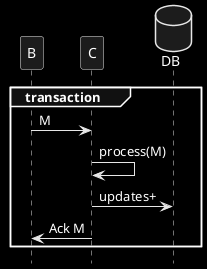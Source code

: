 @startuml
hide footbox
skinparam monochrome reverse
participant B
participant C
database DB

group transaction
    B->C: M
'    C->DB: insert M in INBOX
'    C->DB: write C offset!
    C->C: process(M)
    C->DB: updates+
    C->B: Ack M
end

'Poller->DB: select M from INBOX
'Poller->DB: delete M from INBOX

@enduml

